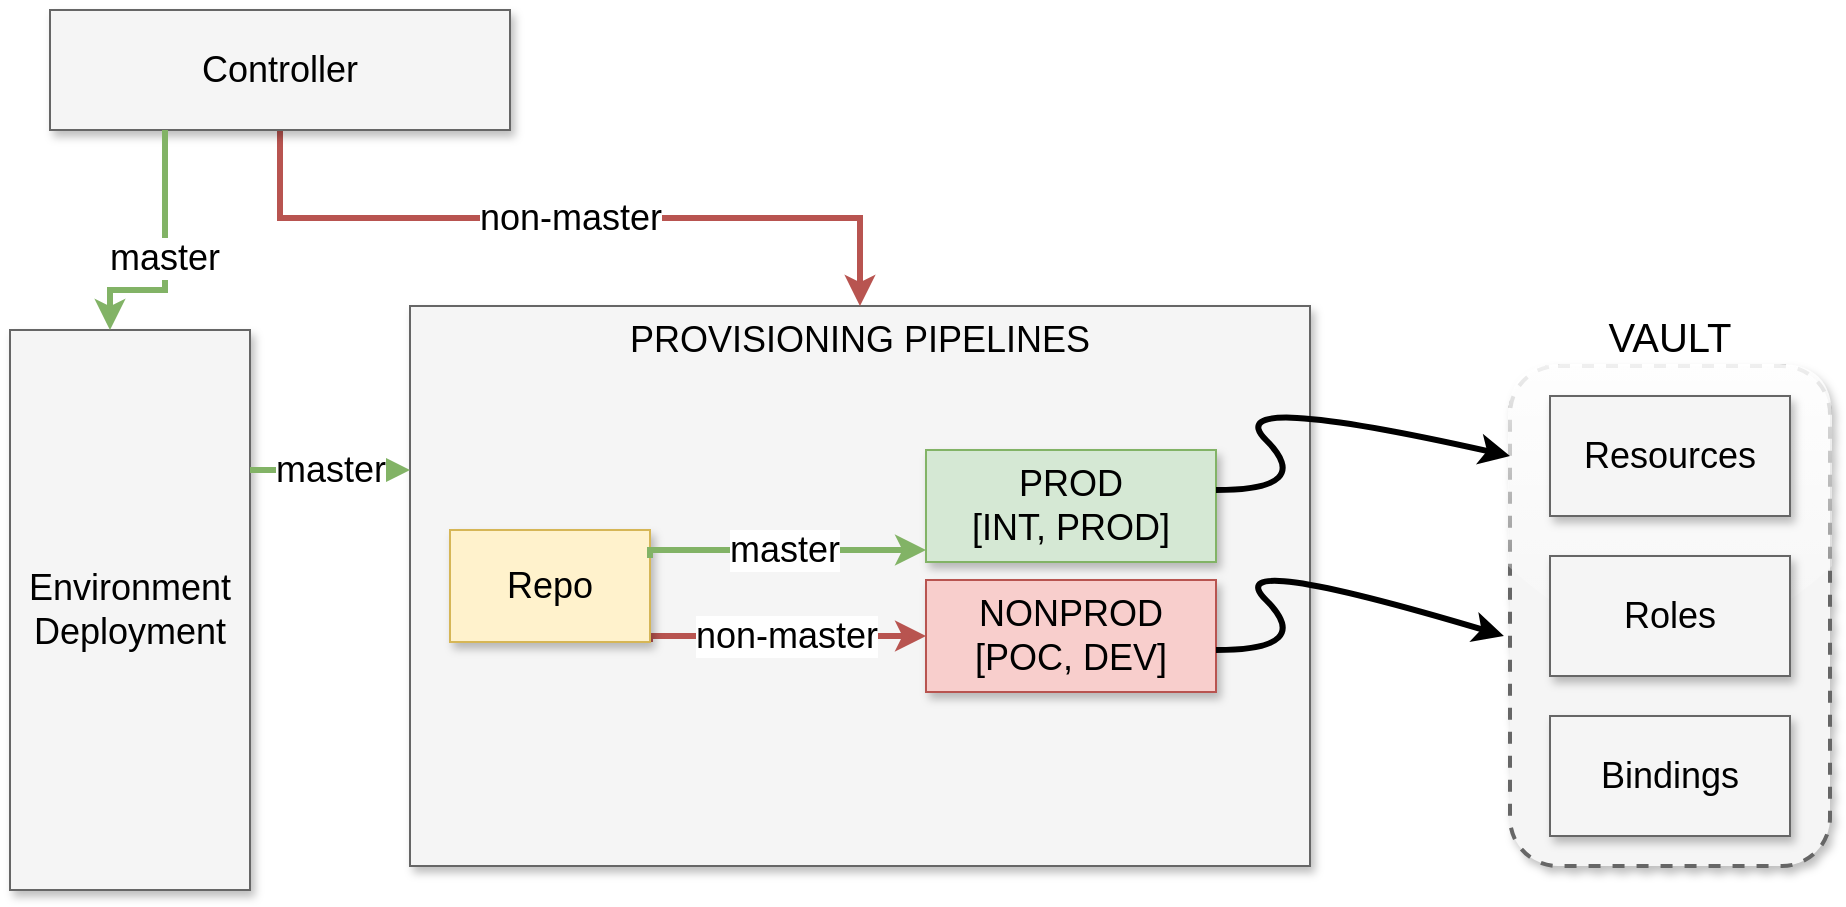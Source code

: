 <mxfile version="13.7.9" type="device"><diagram name="Page-1" id="90a13364-a465-7bf4-72fc-28e22215d7a0"><mxGraphModel dx="1102" dy="852" grid="1" gridSize="10" guides="1" tooltips="1" connect="1" arrows="1" fold="1" page="1" pageScale="1.5" pageWidth="1169" pageHeight="826" background="#ffffff" math="0" shadow="0"><root><mxCell id="0" style=";html=1;"/><mxCell id="1" style=";html=1;" parent="0"/><mxCell id="3a17f1ce550125da-1" value="VAULT" style="whiteSpace=wrap;html=1;shadow=1;fontSize=20;fillColor=#f5f5f5;strokeColor=#666666;strokeWidth=2;dashed=1;align=center;glass=1;rounded=1;horizontal=1;labelPosition=center;verticalLabelPosition=top;verticalAlign=bottom;" parent="1" vertex="1"><mxGeometry x="1290" y="528" width="160" height="250" as="geometry"/></mxCell><mxCell id="3a17f1ce550125da-2" value="PROVISIONING PIPELINES" style="whiteSpace=wrap;html=1;shadow=1;fontSize=18;fillColor=#f5f5f5;strokeColor=#666666;horizontal=1;verticalAlign=top;" parent="1" vertex="1"><mxGeometry x="740" y="498" width="450" height="280" as="geometry"/></mxCell><mxCell id="3a17f1ce550125da-4" value="Resources" style="whiteSpace=wrap;html=1;shadow=1;fontSize=18;fillColor=#f5f5f5;strokeColor=#666666;" parent="1" vertex="1"><mxGeometry x="1310" y="543" width="120" height="60" as="geometry"/></mxCell><mxCell id="3a17f1ce550125da-5" value="Roles" style="whiteSpace=wrap;html=1;shadow=1;fontSize=18;fillColor=#f5f5f5;strokeColor=#666666;" parent="1" vertex="1"><mxGeometry x="1310" y="623" width="120" height="60" as="geometry"/></mxCell><mxCell id="3a17f1ce550125da-6" value="Bindings" style="whiteSpace=wrap;html=1;shadow=1;fontSize=18;fillColor=#f5f5f5;strokeColor=#666666;" parent="1" vertex="1"><mxGeometry x="1310" y="703" width="120" height="60" as="geometry"/></mxCell><mxCell id="3a17f1ce550125da-21" value="non-master" style="edgeStyle=elbowEdgeStyle;rounded=0;html=1;startArrow=none;startFill=0;jettySize=auto;orthogonalLoop=1;fontSize=18;elbow=vertical;strokeWidth=3;fillColor=#f8cecc;strokeColor=#b85450;" parent="1" source="3a17f1ce550125da-9" target="3a17f1ce550125da-2" edge="1"><mxGeometry relative="1" as="geometry"/></mxCell><mxCell id="3a17f1ce550125da-9" value="Controller" style="whiteSpace=wrap;html=1;shadow=1;fontSize=18;fillColor=#f5f5f5;strokeColor=#666666;" parent="1" vertex="1"><mxGeometry x="560" y="350" width="230" height="60" as="geometry"/></mxCell><mxCell id="3a17f1ce550125da-10" value="PROD&lt;br&gt;[INT, PROD]" style="whiteSpace=wrap;html=1;shadow=1;fontSize=18;fillColor=#d5e8d4;strokeColor=#82b366;" parent="1" vertex="1"><mxGeometry x="998" y="570" width="145" height="56" as="geometry"/></mxCell><mxCell id="3a17f1ce550125da-11" value="Environment&lt;br&gt;Deployment" style="whiteSpace=wrap;html=1;shadow=1;fontSize=18;fillColor=#f5f5f5;strokeColor=#666666;" parent="1" vertex="1"><mxGeometry x="540" y="510" width="120" height="280" as="geometry"/></mxCell><mxCell id="HY-_l-k3x32PQHoM4x7j-1" value="NONPROD&lt;br&gt;[POC, DEV]" style="whiteSpace=wrap;html=1;shadow=1;fontSize=18;fillColor=#f8cecc;strokeColor=#b85450;" vertex="1" parent="1"><mxGeometry x="998" y="635" width="145" height="56" as="geometry"/></mxCell><mxCell id="HY-_l-k3x32PQHoM4x7j-2" value="master" style="edgeStyle=elbowEdgeStyle;rounded=0;html=1;startArrow=none;startFill=0;jettySize=auto;orthogonalLoop=1;fontSize=18;elbow=vertical;strokeWidth=3;fillColor=#d5e8d4;strokeColor=#82b366;exitX=0.25;exitY=1;exitDx=0;exitDy=0;" edge="1" parent="1" source="3a17f1ce550125da-9" target="3a17f1ce550125da-11"><mxGeometry relative="1" as="geometry"><mxPoint x="620" y="490" as="sourcePoint"/><mxPoint x="610" y="500" as="targetPoint"/><Array as="points"><mxPoint x="590" y="490"/></Array></mxGeometry></mxCell><mxCell id="HY-_l-k3x32PQHoM4x7j-3" value="master" style="edgeStyle=elbowEdgeStyle;rounded=0;html=1;startArrow=none;startFill=0;jettySize=auto;orthogonalLoop=1;fontSize=18;elbow=vertical;strokeWidth=3;fillColor=#d5e8d4;strokeColor=#82b366;exitX=1;exitY=0.25;exitDx=0;exitDy=0;" edge="1" parent="1" source="3a17f1ce550125da-11" target="3a17f1ce550125da-2"><mxGeometry relative="1" as="geometry"><mxPoint x="650" y="830" as="sourcePoint"/><mxPoint x="760" y="760" as="targetPoint"/><Array as="points"><mxPoint x="700" y="580"/><mxPoint x="710" y="696"/><mxPoint x="700" y="770"/></Array></mxGeometry></mxCell><mxCell id="HY-_l-k3x32PQHoM4x7j-5" value="non-master" style="edgeStyle=elbowEdgeStyle;rounded=0;html=1;startArrow=none;startFill=0;jettySize=auto;orthogonalLoop=1;fontSize=18;elbow=vertical;strokeWidth=3;fillColor=#f8cecc;strokeColor=#b85450;exitX=1;exitY=1;exitDx=0;exitDy=0;entryX=0;entryY=0.5;entryDx=0;entryDy=0;" edge="1" parent="1" source="HY-_l-k3x32PQHoM4x7j-10" target="HY-_l-k3x32PQHoM4x7j-1"><mxGeometry relative="1" as="geometry"><mxPoint x="961" y="609" as="sourcePoint"/><mxPoint x="1120" y="609" as="targetPoint"/><Array as="points"><mxPoint x="1020" y="663"/><mxPoint x="990" y="661"/></Array></mxGeometry></mxCell><mxCell id="HY-_l-k3x32PQHoM4x7j-7" value="" style="curved=1;endArrow=classic;html=1;strokeWidth=3;fontSize=18;entryX=0;entryY=0.18;entryDx=0;entryDy=0;entryPerimeter=0;" edge="1" parent="1" target="3a17f1ce550125da-1"><mxGeometry width="50" height="50" relative="1" as="geometry"><mxPoint x="1143" y="590" as="sourcePoint"/><mxPoint x="1193" y="540" as="targetPoint"/><Array as="points"><mxPoint x="1193" y="590"/><mxPoint x="1143" y="540"/></Array></mxGeometry></mxCell><mxCell id="HY-_l-k3x32PQHoM4x7j-8" value="" style="curved=1;endArrow=classic;html=1;strokeWidth=3;fontSize=18;entryX=-0.019;entryY=0.54;entryDx=0;entryDy=0;entryPerimeter=0;" edge="1" parent="1" target="3a17f1ce550125da-1"><mxGeometry width="50" height="50" relative="1" as="geometry"><mxPoint x="1143" y="670" as="sourcePoint"/><mxPoint x="1260" y="620" as="targetPoint"/><Array as="points"><mxPoint x="1193" y="670"/><mxPoint x="1143" y="620"/></Array></mxGeometry></mxCell><mxCell id="HY-_l-k3x32PQHoM4x7j-10" value="Repo" style="whiteSpace=wrap;html=1;shadow=1;fontSize=18;fillColor=#fff2cc;strokeColor=#d6b656;" vertex="1" parent="1"><mxGeometry x="760" y="610" width="100" height="56" as="geometry"/></mxCell><mxCell id="HY-_l-k3x32PQHoM4x7j-11" value="master" style="edgeStyle=elbowEdgeStyle;rounded=0;html=1;startArrow=none;startFill=0;jettySize=auto;orthogonalLoop=1;fontSize=18;elbow=vertical;strokeWidth=3;fillColor=#d5e8d4;strokeColor=#82b366;exitX=1;exitY=0.25;exitDx=0;exitDy=0;" edge="1" parent="1" source="HY-_l-k3x32PQHoM4x7j-10" target="3a17f1ce550125da-10"><mxGeometry relative="1" as="geometry"><mxPoint x="670" y="590" as="sourcePoint"/><mxPoint x="750" y="590" as="targetPoint"/><Array as="points"><mxPoint x="890" y="620"/><mxPoint x="990" y="610"/><mxPoint x="710" y="780"/></Array></mxGeometry></mxCell></root></mxGraphModel></diagram></mxfile>